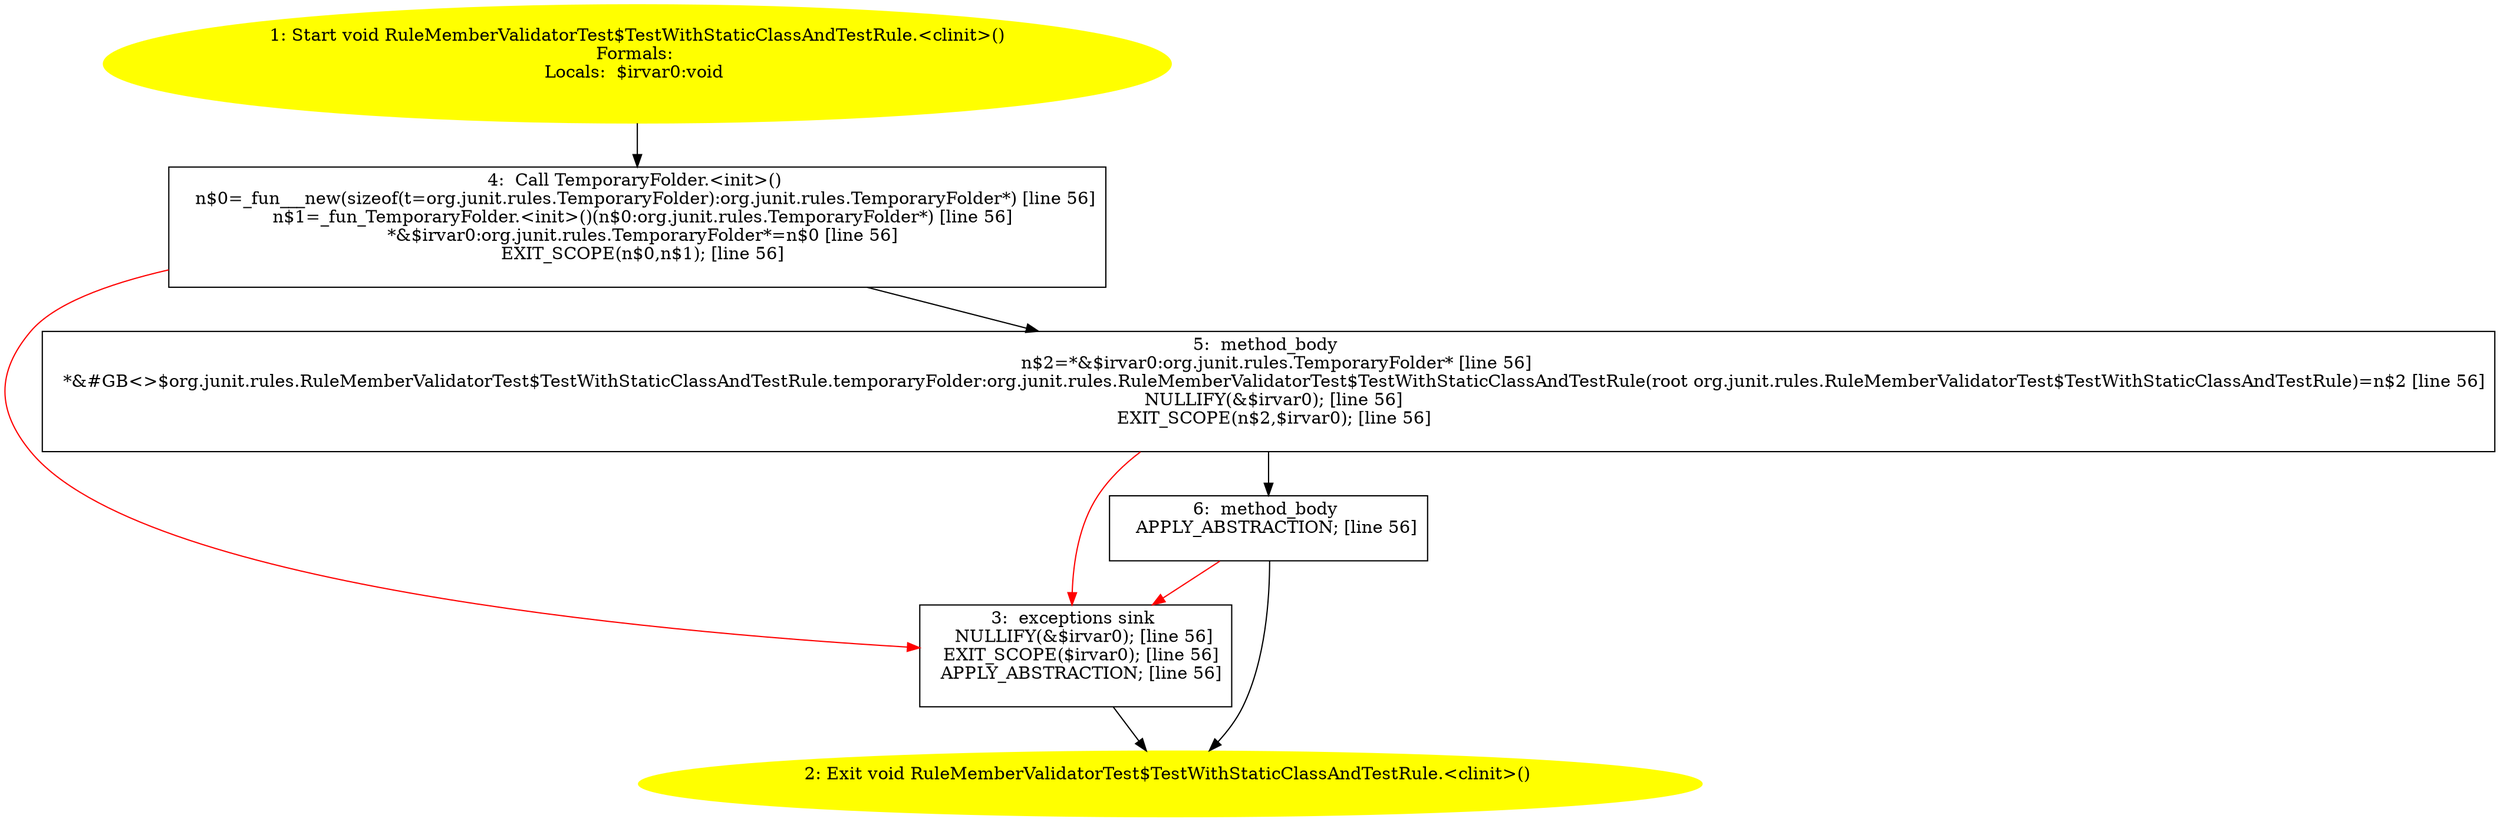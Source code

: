 /* @generated */
digraph cfg {
"org.junit.rules.RuleMemberValidatorTest$TestWithStaticClassAndTestRule.<clinit>():void.333cee45fd6ede1635b16acb6759bdee_1" [label="1: Start void RuleMemberValidatorTest$TestWithStaticClassAndTestRule.<clinit>()\nFormals: \nLocals:  $irvar0:void \n  " color=yellow style=filled]
	

	 "org.junit.rules.RuleMemberValidatorTest$TestWithStaticClassAndTestRule.<clinit>():void.333cee45fd6ede1635b16acb6759bdee_1" -> "org.junit.rules.RuleMemberValidatorTest$TestWithStaticClassAndTestRule.<clinit>():void.333cee45fd6ede1635b16acb6759bdee_4" ;
"org.junit.rules.RuleMemberValidatorTest$TestWithStaticClassAndTestRule.<clinit>():void.333cee45fd6ede1635b16acb6759bdee_2" [label="2: Exit void RuleMemberValidatorTest$TestWithStaticClassAndTestRule.<clinit>() \n  " color=yellow style=filled]
	

"org.junit.rules.RuleMemberValidatorTest$TestWithStaticClassAndTestRule.<clinit>():void.333cee45fd6ede1635b16acb6759bdee_3" [label="3:  exceptions sink \n   NULLIFY(&$irvar0); [line 56]\n  EXIT_SCOPE($irvar0); [line 56]\n  APPLY_ABSTRACTION; [line 56]\n " shape="box"]
	

	 "org.junit.rules.RuleMemberValidatorTest$TestWithStaticClassAndTestRule.<clinit>():void.333cee45fd6ede1635b16acb6759bdee_3" -> "org.junit.rules.RuleMemberValidatorTest$TestWithStaticClassAndTestRule.<clinit>():void.333cee45fd6ede1635b16acb6759bdee_2" ;
"org.junit.rules.RuleMemberValidatorTest$TestWithStaticClassAndTestRule.<clinit>():void.333cee45fd6ede1635b16acb6759bdee_4" [label="4:  Call TemporaryFolder.<init>() \n   n$0=_fun___new(sizeof(t=org.junit.rules.TemporaryFolder):org.junit.rules.TemporaryFolder*) [line 56]\n  n$1=_fun_TemporaryFolder.<init>()(n$0:org.junit.rules.TemporaryFolder*) [line 56]\n  *&$irvar0:org.junit.rules.TemporaryFolder*=n$0 [line 56]\n  EXIT_SCOPE(n$0,n$1); [line 56]\n " shape="box"]
	

	 "org.junit.rules.RuleMemberValidatorTest$TestWithStaticClassAndTestRule.<clinit>():void.333cee45fd6ede1635b16acb6759bdee_4" -> "org.junit.rules.RuleMemberValidatorTest$TestWithStaticClassAndTestRule.<clinit>():void.333cee45fd6ede1635b16acb6759bdee_5" ;
	 "org.junit.rules.RuleMemberValidatorTest$TestWithStaticClassAndTestRule.<clinit>():void.333cee45fd6ede1635b16acb6759bdee_4" -> "org.junit.rules.RuleMemberValidatorTest$TestWithStaticClassAndTestRule.<clinit>():void.333cee45fd6ede1635b16acb6759bdee_3" [color="red" ];
"org.junit.rules.RuleMemberValidatorTest$TestWithStaticClassAndTestRule.<clinit>():void.333cee45fd6ede1635b16acb6759bdee_5" [label="5:  method_body \n   n$2=*&$irvar0:org.junit.rules.TemporaryFolder* [line 56]\n  *&#GB<>$org.junit.rules.RuleMemberValidatorTest$TestWithStaticClassAndTestRule.temporaryFolder:org.junit.rules.RuleMemberValidatorTest$TestWithStaticClassAndTestRule(root org.junit.rules.RuleMemberValidatorTest$TestWithStaticClassAndTestRule)=n$2 [line 56]\n  NULLIFY(&$irvar0); [line 56]\n  EXIT_SCOPE(n$2,$irvar0); [line 56]\n " shape="box"]
	

	 "org.junit.rules.RuleMemberValidatorTest$TestWithStaticClassAndTestRule.<clinit>():void.333cee45fd6ede1635b16acb6759bdee_5" -> "org.junit.rules.RuleMemberValidatorTest$TestWithStaticClassAndTestRule.<clinit>():void.333cee45fd6ede1635b16acb6759bdee_6" ;
	 "org.junit.rules.RuleMemberValidatorTest$TestWithStaticClassAndTestRule.<clinit>():void.333cee45fd6ede1635b16acb6759bdee_5" -> "org.junit.rules.RuleMemberValidatorTest$TestWithStaticClassAndTestRule.<clinit>():void.333cee45fd6ede1635b16acb6759bdee_3" [color="red" ];
"org.junit.rules.RuleMemberValidatorTest$TestWithStaticClassAndTestRule.<clinit>():void.333cee45fd6ede1635b16acb6759bdee_6" [label="6:  method_body \n   APPLY_ABSTRACTION; [line 56]\n " shape="box"]
	

	 "org.junit.rules.RuleMemberValidatorTest$TestWithStaticClassAndTestRule.<clinit>():void.333cee45fd6ede1635b16acb6759bdee_6" -> "org.junit.rules.RuleMemberValidatorTest$TestWithStaticClassAndTestRule.<clinit>():void.333cee45fd6ede1635b16acb6759bdee_2" ;
	 "org.junit.rules.RuleMemberValidatorTest$TestWithStaticClassAndTestRule.<clinit>():void.333cee45fd6ede1635b16acb6759bdee_6" -> "org.junit.rules.RuleMemberValidatorTest$TestWithStaticClassAndTestRule.<clinit>():void.333cee45fd6ede1635b16acb6759bdee_3" [color="red" ];
}
